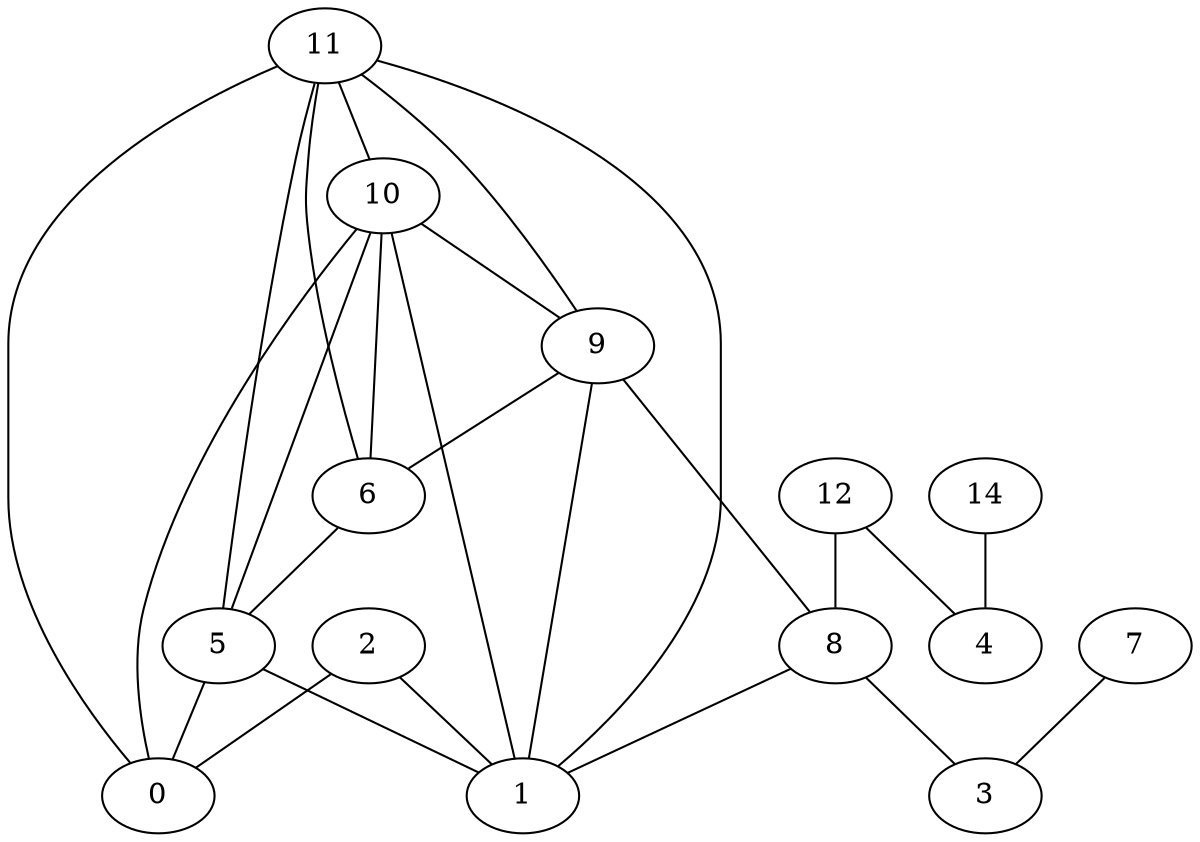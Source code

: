 digraph "sensornet-topology" {
label = "";
rankdir="BT";"0"->"2" [arrowhead = "both"] 
"0"->"5" [arrowhead = "both"] 
"0"->"10" [arrowhead = "both"] 
"0"->"11" [arrowhead = "both"] 
"1"->"2" [arrowhead = "both"] 
"1"->"5" [arrowhead = "both"] 
"1"->"8" [arrowhead = "both"] 
"1"->"9" [arrowhead = "both"] 
"1"->"10" [arrowhead = "both"] 
"1"->"11" [arrowhead = "both"] 
"3"->"7" [arrowhead = "both"] 
"3"->"8" [arrowhead = "both"] 
"4"->"12" [arrowhead = "both"] 
"4"->"14" [arrowhead = "both"] 
"5"->"6" [arrowhead = "both"] 
"5"->"10" [arrowhead = "both"] 
"5"->"11" [arrowhead = "both"] 
"6"->"9" [arrowhead = "both"] 
"6"->"10" [arrowhead = "both"] 
"6"->"11" [arrowhead = "both"] 
"8"->"9" [arrowhead = "both"] 
"8"->"12" [arrowhead = "both"] 
"9"->"10" [arrowhead = "both"] 
"9"->"11" [arrowhead = "both"] 
"10"->"11" [arrowhead = "both"] 
}